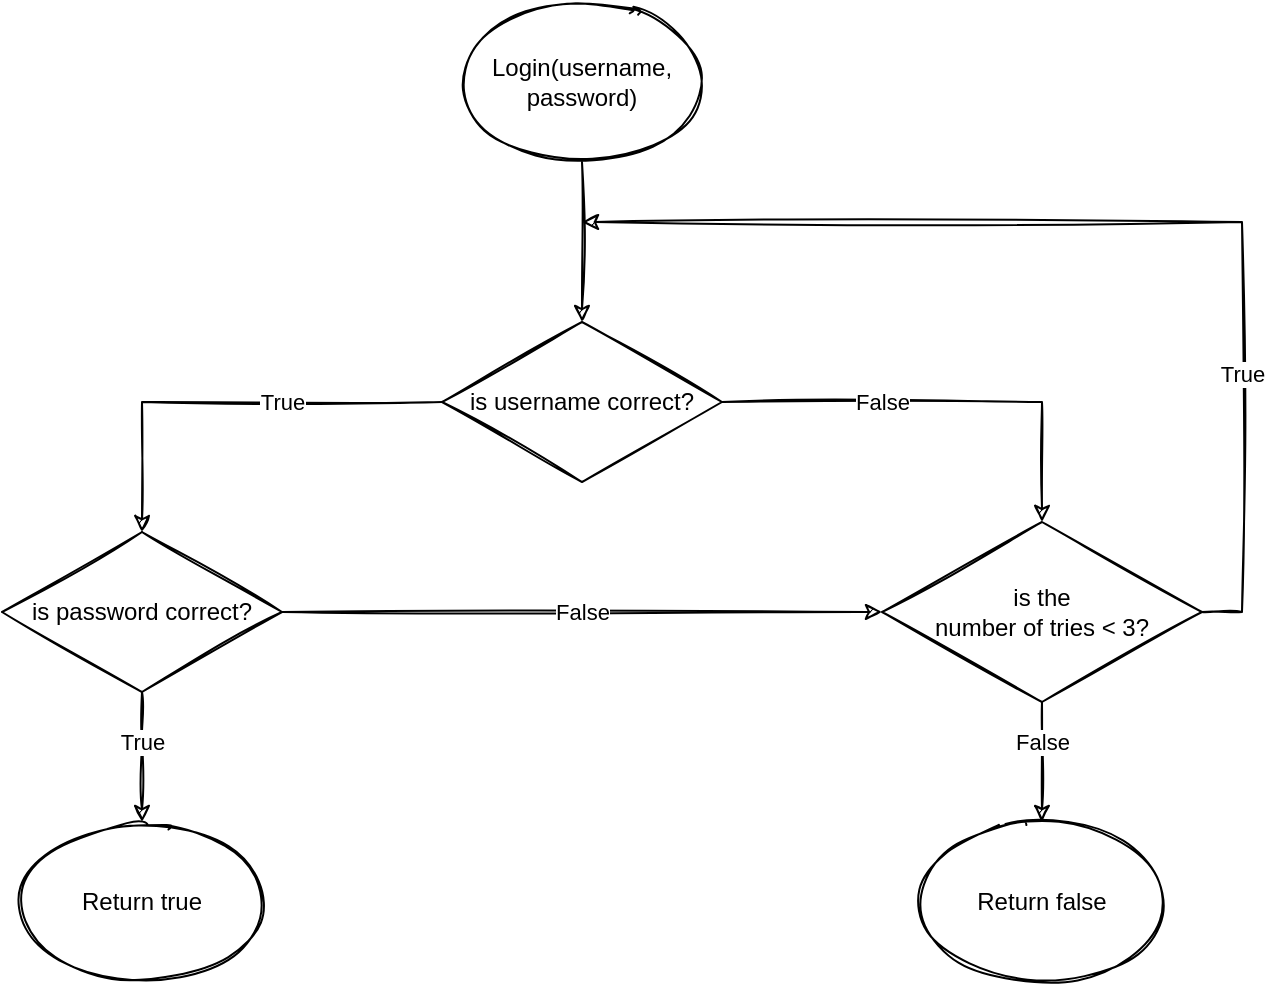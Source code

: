 <mxfile version="16.5.1" type="device" pages="6"><diagram id="C5RBs43oDa-KdzZeNtuy" name="Login function"><mxGraphModel dx="1040" dy="786" grid="1" gridSize="10" guides="1" tooltips="1" connect="1" arrows="1" fold="1" page="1" pageScale="1" pageWidth="827" pageHeight="1169" math="0" shadow="0"><root><mxCell id="WIyWlLk6GJQsqaUBKTNV-0"/><mxCell id="WIyWlLk6GJQsqaUBKTNV-1" parent="WIyWlLk6GJQsqaUBKTNV-0"/><mxCell id="t925n92I6kfM098cS_mH-0" value="Login(username, password)" style="ellipse;whiteSpace=wrap;html=1;sketch=1;" parent="WIyWlLk6GJQsqaUBKTNV-1" vertex="1"><mxGeometry x="370" y="80" width="120" height="80" as="geometry"/></mxCell><mxCell id="t925n92I6kfM098cS_mH-5" value="" style="edgeStyle=orthogonalEdgeStyle;rounded=0;orthogonalLoop=1;jettySize=auto;html=1;sketch=1;" parent="WIyWlLk6GJQsqaUBKTNV-1" source="t925n92I6kfM098cS_mH-0" target="t925n92I6kfM098cS_mH-4" edge="1"><mxGeometry relative="1" as="geometry"><mxPoint x="430" y="290" as="sourcePoint"/></mxGeometry></mxCell><mxCell id="t925n92I6kfM098cS_mH-7" value="False" style="edgeStyle=orthogonalEdgeStyle;rounded=0;orthogonalLoop=1;jettySize=auto;html=1;sketch=1;" parent="WIyWlLk6GJQsqaUBKTNV-1" source="t925n92I6kfM098cS_mH-4" target="t925n92I6kfM098cS_mH-6" edge="1"><mxGeometry x="-0.273" relative="1" as="geometry"><mxPoint as="offset"/></mxGeometry></mxCell><mxCell id="t925n92I6kfM098cS_mH-10" value="True" style="edgeStyle=orthogonalEdgeStyle;rounded=0;orthogonalLoop=1;jettySize=auto;html=1;sketch=1;" parent="WIyWlLk6GJQsqaUBKTNV-1" source="t925n92I6kfM098cS_mH-4" target="t925n92I6kfM098cS_mH-9" edge="1"><mxGeometry x="-0.256" relative="1" as="geometry"><mxPoint as="offset"/></mxGeometry></mxCell><mxCell id="t925n92I6kfM098cS_mH-4" value="is username correct?" style="rhombus;whiteSpace=wrap;html=1;sketch=1;" parent="WIyWlLk6GJQsqaUBKTNV-1" vertex="1"><mxGeometry x="360" y="240" width="140" height="80" as="geometry"/></mxCell><mxCell id="t925n92I6kfM098cS_mH-14" value="True" style="edgeStyle=orthogonalEdgeStyle;rounded=0;orthogonalLoop=1;jettySize=auto;html=1;sketch=1;" parent="WIyWlLk6GJQsqaUBKTNV-1" source="t925n92I6kfM098cS_mH-6" edge="1"><mxGeometry x="-0.488" relative="1" as="geometry"><mxPoint x="430" y="190" as="targetPoint"/><Array as="points"><mxPoint x="760" y="385"/><mxPoint x="760" y="190"/></Array><mxPoint as="offset"/><mxPoint x="780" y="500" as="sourcePoint"/></mxGeometry></mxCell><mxCell id="t925n92I6kfM098cS_mH-17" value="False" style="edgeStyle=orthogonalEdgeStyle;rounded=0;orthogonalLoop=1;jettySize=auto;html=1;exitX=0.5;exitY=1;exitDx=0;exitDy=0;sketch=1;" parent="WIyWlLk6GJQsqaUBKTNV-1" source="t925n92I6kfM098cS_mH-6" target="t925n92I6kfM098cS_mH-16" edge="1"><mxGeometry x="-0.333" relative="1" as="geometry"><mxPoint as="offset"/></mxGeometry></mxCell><mxCell id="t925n92I6kfM098cS_mH-6" value="is the &lt;br&gt;number of tries &amp;lt; 3?" style="rhombus;whiteSpace=wrap;html=1;sketch=1;" parent="WIyWlLk6GJQsqaUBKTNV-1" vertex="1"><mxGeometry x="580" y="340" width="160" height="90" as="geometry"/></mxCell><mxCell id="t925n92I6kfM098cS_mH-11" value="True" style="edgeStyle=orthogonalEdgeStyle;rounded=0;orthogonalLoop=1;jettySize=auto;html=1;exitX=0.5;exitY=1;exitDx=0;exitDy=0;entryX=0.5;entryY=0;entryDx=0;entryDy=0;sketch=1;" parent="WIyWlLk6GJQsqaUBKTNV-1" source="t925n92I6kfM098cS_mH-9" target="t925n92I6kfM098cS_mH-12" edge="1"><mxGeometry x="-0.231" relative="1" as="geometry"><mxPoint x="50" y="470" as="targetPoint"/><Array as="points"><mxPoint x="210" y="450"/><mxPoint x="210" y="450"/></Array><mxPoint as="offset"/></mxGeometry></mxCell><mxCell id="t925n92I6kfM098cS_mH-13" value="False" style="edgeStyle=orthogonalEdgeStyle;rounded=0;orthogonalLoop=1;jettySize=auto;html=1;exitX=1;exitY=0.5;exitDx=0;exitDy=0;sketch=1;" parent="WIyWlLk6GJQsqaUBKTNV-1" source="t925n92I6kfM098cS_mH-9" target="t925n92I6kfM098cS_mH-6" edge="1"><mxGeometry relative="1" as="geometry"/></mxCell><mxCell id="t925n92I6kfM098cS_mH-9" value="is password correct?" style="rhombus;whiteSpace=wrap;html=1;sketch=1;" parent="WIyWlLk6GJQsqaUBKTNV-1" vertex="1"><mxGeometry x="140" y="345" width="140" height="80" as="geometry"/></mxCell><mxCell id="t925n92I6kfM098cS_mH-12" value="Return true" style="ellipse;whiteSpace=wrap;html=1;sketch=1;" parent="WIyWlLk6GJQsqaUBKTNV-1" vertex="1"><mxGeometry x="150" y="490" width="120" height="80" as="geometry"/></mxCell><mxCell id="t925n92I6kfM098cS_mH-16" value="Return false" style="ellipse;whiteSpace=wrap;html=1;sketch=1;" parent="WIyWlLk6GJQsqaUBKTNV-1" vertex="1"><mxGeometry x="600" y="490" width="120" height="80" as="geometry"/></mxCell></root></mxGraphModel></diagram><diagram id="LB39Ul9gQcBkLmHZiFzh" name="printReservation function"><mxGraphModel dx="1040" dy="786" grid="1" gridSize="10" guides="1" tooltips="1" connect="1" arrows="1" fold="1" page="1" pageScale="1" pageWidth="850" pageHeight="1100" math="0" shadow="0"><root><mxCell id="rUp_y4LXYDVRnJ2AIttL-0"/><mxCell id="rUp_y4LXYDVRnJ2AIttL-1" parent="rUp_y4LXYDVRnJ2AIttL-0"/><mxCell id="4enXnASqmYUxNDviz5Yd-0" value="printReservation&lt;br&gt;(customer details)" style="ellipse;whiteSpace=wrap;html=1;sketch=1;" parent="rUp_y4LXYDVRnJ2AIttL-1" vertex="1"><mxGeometry x="363" y="30" width="122" height="70" as="geometry"/></mxCell><mxCell id="4enXnASqmYUxNDviz5Yd-4" value="" style="edgeStyle=orthogonalEdgeStyle;rounded=0;orthogonalLoop=1;jettySize=auto;html=1;exitX=0.5;exitY=1;exitDx=0;exitDy=0;sketch=1;" parent="rUp_y4LXYDVRnJ2AIttL-1" source="4enXnASqmYUxNDviz5Yd-0" target="4enXnASqmYUxNDviz5Yd-5" edge="1"><mxGeometry relative="1" as="geometry"><mxPoint x="425" y="170" as="sourcePoint"/><mxPoint x="425" y="250" as="targetPoint"/></mxGeometry></mxCell><mxCell id="7dkznW5eyaVDycjg8ga4-1" value="" style="edgeStyle=orthogonalEdgeStyle;rounded=0;orthogonalLoop=1;jettySize=auto;html=1;sketch=1;" parent="rUp_y4LXYDVRnJ2AIttL-1" source="4enXnASqmYUxNDviz5Yd-5" target="7dkznW5eyaVDycjg8ga4-0" edge="1"><mxGeometry relative="1" as="geometry"/></mxCell><mxCell id="4enXnASqmYUxNDviz5Yd-5" value="Format receipt output with customer details" style="rounded=0;whiteSpace=wrap;html=1;sketch=1;" parent="rUp_y4LXYDVRnJ2AIttL-1" vertex="1"><mxGeometry x="365" y="160" width="120" height="60" as="geometry"/></mxCell><mxCell id="4enXnASqmYUxNDviz5Yd-9" value="" style="edgeStyle=orthogonalEdgeStyle;rounded=0;orthogonalLoop=1;jettySize=auto;html=1;sketch=1;" parent="rUp_y4LXYDVRnJ2AIttL-1" source="4enXnASqmYUxNDviz5Yd-6" target="4enXnASqmYUxNDviz5Yd-8" edge="1"><mxGeometry relative="1" as="geometry"/></mxCell><mxCell id="4enXnASqmYUxNDviz5Yd-6" value="save formatted receipt and totalPrice as &quot;result&quot;" style="rounded=0;whiteSpace=wrap;html=1;sketch=1;" parent="rUp_y4LXYDVRnJ2AIttL-1" vertex="1"><mxGeometry x="365" y="350" width="120" height="60" as="geometry"/></mxCell><mxCell id="4enXnASqmYUxNDviz5Yd-8" value="return result" style="ellipse;whiteSpace=wrap;html=1;rounded=0;sketch=1;" parent="rUp_y4LXYDVRnJ2AIttL-1" vertex="1"><mxGeometry x="365" y="440" width="120" height="60" as="geometry"/></mxCell><mxCell id="7dkznW5eyaVDycjg8ga4-2" style="edgeStyle=orthogonalEdgeStyle;rounded=0;orthogonalLoop=1;jettySize=auto;html=1;exitX=0.5;exitY=1;exitDx=0;exitDy=0;sketch=1;" parent="rUp_y4LXYDVRnJ2AIttL-1" source="7dkznW5eyaVDycjg8ga4-0" target="4enXnASqmYUxNDviz5Yd-6" edge="1"><mxGeometry relative="1" as="geometry"/></mxCell><mxCell id="7dkznW5eyaVDycjg8ga4-0" value="durationOfStay = checkOutDate - checkInDate&lt;br&gt;totalPrice = 350 * durationOfStay + relevant taxes" style="rounded=0;whiteSpace=wrap;html=1;align=left;sketch=1;" parent="rUp_y4LXYDVRnJ2AIttL-1" vertex="1"><mxGeometry x="282" y="260" width="286" height="60" as="geometry"/></mxCell></root></mxGraphModel></diagram><diagram id="u9pVCsmkVUfBhFiG2H6v" name="checkAvailability function"><mxGraphModel dx="1040" dy="786" grid="1" gridSize="10" guides="1" tooltips="1" connect="1" arrows="1" fold="1" page="1" pageScale="1" pageWidth="850" pageHeight="1100" math="0" shadow="0"><root><mxCell id="tejtm84EU_oC_RUSbDHz-0"/><mxCell id="tejtm84EU_oC_RUSbDHz-1" parent="tejtm84EU_oC_RUSbDHz-0"/><mxCell id="4nCa4hyneS4yg2B-jelC-0" value="checkAvailability&lt;br&gt;(roomID)" style="ellipse;whiteSpace=wrap;html=1;sketch=1;" parent="tejtm84EU_oC_RUSbDHz-1" vertex="1"><mxGeometry x="365" y="180" width="120" height="80" as="geometry"/></mxCell><mxCell id="EVObkrBycIDsnyhJivC2-3" value="" style="edgeStyle=orthogonalEdgeStyle;rounded=0;orthogonalLoop=1;jettySize=auto;html=1;sketch=1;" parent="tejtm84EU_oC_RUSbDHz-1" source="4nCa4hyneS4yg2B-jelC-0" target="EVObkrBycIDsnyhJivC2-2" edge="1"><mxGeometry relative="1" as="geometry"><mxPoint x="425" y="270" as="sourcePoint"/></mxGeometry></mxCell><mxCell id="EVObkrBycIDsnyhJivC2-5" value="" style="edgeStyle=orthogonalEdgeStyle;rounded=0;orthogonalLoop=1;jettySize=auto;html=1;sketch=1;" parent="tejtm84EU_oC_RUSbDHz-1" source="EVObkrBycIDsnyhJivC2-2" target="EVObkrBycIDsnyhJivC2-4" edge="1"><mxGeometry relative="1" as="geometry"/></mxCell><mxCell id="EVObkrBycIDsnyhJivC2-2" value="find Room that has the roomID" style="whiteSpace=wrap;html=1;sketch=1;" parent="tejtm84EU_oC_RUSbDHz-1" vertex="1"><mxGeometry x="365" y="350" width="120" height="60" as="geometry"/></mxCell><mxCell id="EVObkrBycIDsnyhJivC2-7" value="True" style="edgeStyle=orthogonalEdgeStyle;rounded=0;orthogonalLoop=1;jettySize=auto;html=1;sketch=1;" parent="tejtm84EU_oC_RUSbDHz-1" source="EVObkrBycIDsnyhJivC2-4" target="EVObkrBycIDsnyhJivC2-8" edge="1"><mxGeometry x="-0.366" relative="1" as="geometry"><mxPoint x="230" y="620" as="targetPoint"/><mxPoint as="offset"/></mxGeometry></mxCell><mxCell id="EVObkrBycIDsnyhJivC2-11" value="False" style="edgeStyle=orthogonalEdgeStyle;rounded=0;orthogonalLoop=1;jettySize=auto;html=1;sketch=1;" parent="tejtm84EU_oC_RUSbDHz-1" source="EVObkrBycIDsnyhJivC2-4" target="EVObkrBycIDsnyhJivC2-10" edge="1"><mxGeometry x="-0.333" relative="1" as="geometry"><mxPoint as="offset"/></mxGeometry></mxCell><mxCell id="EVObkrBycIDsnyhJivC2-4" value="Is the Date ArrayList&lt;br&gt;empty?" style="rhombus;whiteSpace=wrap;html=1;sketch=1;" parent="tejtm84EU_oC_RUSbDHz-1" vertex="1"><mxGeometry x="355" y="480" width="140" height="120" as="geometry"/></mxCell><mxCell id="EVObkrBycIDsnyhJivC2-8" value="return false" style="ellipse;whiteSpace=wrap;html=1;sketch=1;" parent="tejtm84EU_oC_RUSbDHz-1" vertex="1"><mxGeometry x="170" y="620" width="120" height="60" as="geometry"/></mxCell><mxCell id="EVObkrBycIDsnyhJivC2-10" value="return true" style="ellipse;whiteSpace=wrap;html=1;sketch=1;" parent="tejtm84EU_oC_RUSbDHz-1" vertex="1"><mxGeometry x="580" y="620" width="120" height="60" as="geometry"/></mxCell></root></mxGraphModel></diagram><diagram id="SbyNSOKVh3ZOmmbTZPlY" name="updateAvailability fucntion"><mxGraphModel dx="1040" dy="786" grid="1" gridSize="10" guides="1" tooltips="1" connect="1" arrows="1" fold="1" page="1" pageScale="1" pageWidth="850" pageHeight="1100" math="0" shadow="0"><root><mxCell id="sSPn4YDRt5Mn5FwjB2VK-0"/><mxCell id="sSPn4YDRt5Mn5FwjB2VK-1" parent="sSPn4YDRt5Mn5FwjB2VK-0"/><mxCell id="WxwJoecrv-5JPigWEvEt-0" value="updateAvailability&lt;br&gt;(checkInDate, checkOutDate)" style="ellipse;whiteSpace=wrap;html=1;sketch=1;" parent="sSPn4YDRt5Mn5FwjB2VK-1" vertex="1"><mxGeometry x="365" y="150" width="120" height="80" as="geometry"/></mxCell><mxCell id="WxwJoecrv-5JPigWEvEt-4" value="" style="edgeStyle=orthogonalEdgeStyle;rounded=0;orthogonalLoop=1;jettySize=auto;html=1;sketch=1;" parent="sSPn4YDRt5Mn5FwjB2VK-1" source="WxwJoecrv-5JPigWEvEt-0" target="WxwJoecrv-5JPigWEvEt-6" edge="1"><mxGeometry relative="1" as="geometry"><mxPoint x="424.5" y="230" as="sourcePoint"/><mxPoint x="424" y="310" as="targetPoint"/></mxGeometry></mxCell><mxCell id="WxwJoecrv-5JPigWEvEt-8" value="" style="edgeStyle=orthogonalEdgeStyle;rounded=0;orthogonalLoop=1;jettySize=auto;html=1;sketch=1;" parent="sSPn4YDRt5Mn5FwjB2VK-1" source="WxwJoecrv-5JPigWEvEt-6" target="WxwJoecrv-5JPigWEvEt-7" edge="1"><mxGeometry relative="1" as="geometry"/></mxCell><mxCell id="WxwJoecrv-5JPigWEvEt-6" value="startIndex = checkInDate index in ArrayList&lt;br&gt;&lt;div&gt;&lt;span&gt;endIndex =checkOutDate index in ArrayList&lt;/span&gt;&lt;/div&gt;" style="rounded=0;whiteSpace=wrap;html=1;align=left;sketch=1;" parent="sSPn4YDRt5Mn5FwjB2VK-1" vertex="1"><mxGeometry x="287" y="310" width="275" height="60" as="geometry"/></mxCell><mxCell id="WxwJoecrv-5JPigWEvEt-10" value="True" style="edgeStyle=orthogonalEdgeStyle;rounded=0;orthogonalLoop=1;jettySize=auto;html=1;sketch=1;" parent="sSPn4YDRt5Mn5FwjB2VK-1" source="WxwJoecrv-5JPigWEvEt-7" target="WxwJoecrv-5JPigWEvEt-9" edge="1"><mxGeometry relative="1" as="geometry"/></mxCell><mxCell id="WxwJoecrv-5JPigWEvEt-17" value="False" style="edgeStyle=orthogonalEdgeStyle;rounded=0;orthogonalLoop=1;jettySize=auto;html=1;exitX=1;exitY=0.5;exitDx=0;exitDy=0;sketch=1;" parent="sSPn4YDRt5Mn5FwjB2VK-1" source="WxwJoecrv-5JPigWEvEt-7" target="WxwJoecrv-5JPigWEvEt-15" edge="1"><mxGeometry x="-0.304" relative="1" as="geometry"><mxPoint as="offset"/></mxGeometry></mxCell><mxCell id="WxwJoecrv-5JPigWEvEt-7" value="is startIndex &amp;lt;= endIndex?" style="rhombus;whiteSpace=wrap;html=1;align=center;rounded=0;sketch=1;" parent="sSPn4YDRt5Mn5FwjB2VK-1" vertex="1"><mxGeometry x="356.75" y="440" width="135.5" height="80" as="geometry"/></mxCell><mxCell id="WxwJoecrv-5JPigWEvEt-12" value="" style="edgeStyle=orthogonalEdgeStyle;rounded=0;orthogonalLoop=1;jettySize=auto;html=1;sketch=1;" parent="sSPn4YDRt5Mn5FwjB2VK-1" source="WxwJoecrv-5JPigWEvEt-9" target="WxwJoecrv-5JPigWEvEt-11" edge="1"><mxGeometry relative="1" as="geometry"/></mxCell><mxCell id="WxwJoecrv-5JPigWEvEt-9" value="remove item that is at the index of startIndex from the ArrayList" style="whiteSpace=wrap;html=1;rounded=0;sketch=1;" parent="sSPn4YDRt5Mn5FwjB2VK-1" vertex="1"><mxGeometry x="179" y="530" width="120" height="60" as="geometry"/></mxCell><mxCell id="WxwJoecrv-5JPigWEvEt-13" style="edgeStyle=orthogonalEdgeStyle;rounded=0;orthogonalLoop=1;jettySize=auto;html=1;sketch=1;" parent="sSPn4YDRt5Mn5FwjB2VK-1" source="WxwJoecrv-5JPigWEvEt-11" edge="1"><mxGeometry relative="1" as="geometry"><mxPoint x="425" y="400" as="targetPoint"/><mxPoint x="175" y="700" as="sourcePoint"/><Array as="points"><mxPoint x="155" y="700"/><mxPoint x="155" y="400"/></Array></mxGeometry></mxCell><mxCell id="WxwJoecrv-5JPigWEvEt-11" value="startIndex = startIndex + 1" style="whiteSpace=wrap;html=1;rounded=0;sketch=1;" parent="sSPn4YDRt5Mn5FwjB2VK-1" vertex="1"><mxGeometry x="179" y="670" width="120" height="60" as="geometry"/></mxCell><mxCell id="WxwJoecrv-5JPigWEvEt-15" value="return an ArrayList of Date type" style="ellipse;whiteSpace=wrap;html=1;sketch=1;" parent="sSPn4YDRt5Mn5FwjB2VK-1" vertex="1"><mxGeometry x="549" y="540" width="150" height="80" as="geometry"/></mxCell></root></mxGraphModel></diagram><diagram id="Ged2ID_FCRoJZb_2JlnY" name="searchRoom(roomView)"><mxGraphModel dx="1040" dy="786" grid="1" gridSize="10" guides="1" tooltips="1" connect="1" arrows="1" fold="1" page="1" pageScale="1" pageWidth="850" pageHeight="1100" math="0" shadow="0"><root><mxCell id="NCkFlZMBmy9B-TW2n1CY-0"/><mxCell id="NCkFlZMBmy9B-TW2n1CY-1" parent="NCkFlZMBmy9B-TW2n1CY-0"/><mxCell id="NCkFlZMBmy9B-TW2n1CY-4" value="" style="edgeStyle=orthogonalEdgeStyle;rounded=0;orthogonalLoop=1;jettySize=auto;html=1;sketch=1;" parent="NCkFlZMBmy9B-TW2n1CY-1" source="NCkFlZMBmy9B-TW2n1CY-2" target="NCkFlZMBmy9B-TW2n1CY-9" edge="1"><mxGeometry relative="1" as="geometry"><mxPoint x="485" y="210" as="targetPoint"/></mxGeometry></mxCell><mxCell id="NCkFlZMBmy9B-TW2n1CY-2" value="searchRoom&lt;br&gt;(roomView)" style="ellipse;whiteSpace=wrap;html=1;sketch=1;" parent="NCkFlZMBmy9B-TW2n1CY-1" vertex="1"><mxGeometry x="425" y="50" width="120" height="80" as="geometry"/></mxCell><mxCell id="NCkFlZMBmy9B-TW2n1CY-12" value="True" style="edgeStyle=orthogonalEdgeStyle;rounded=0;orthogonalLoop=1;jettySize=auto;html=1;sketch=1;" parent="NCkFlZMBmy9B-TW2n1CY-1" source="NCkFlZMBmy9B-TW2n1CY-8" target="NCkFlZMBmy9B-TW2n1CY-13" edge="1"><mxGeometry x="-0.301" relative="1" as="geometry"><mxPoint x="265" y="460" as="targetPoint"/><mxPoint as="offset"/></mxGeometry></mxCell><mxCell id="NCkFlZMBmy9B-TW2n1CY-19" style="edgeStyle=orthogonalEdgeStyle;rounded=0;orthogonalLoop=1;jettySize=auto;html=1;exitX=1;exitY=0.5;exitDx=0;exitDy=0;sketch=1;" parent="NCkFlZMBmy9B-TW2n1CY-1" source="NCkFlZMBmy9B-TW2n1CY-8" target="NCkFlZMBmy9B-TW2n1CY-20" edge="1"><mxGeometry relative="1" as="geometry"><mxPoint x="765.0" y="500" as="targetPoint"/></mxGeometry></mxCell><mxCell id="NCkFlZMBmy9B-TW2n1CY-8" value="is counter &amp;lt; Room ArrayList length?" style="rhombus;whiteSpace=wrap;html=1;sketch=1;" parent="NCkFlZMBmy9B-TW2n1CY-1" vertex="1"><mxGeometry x="417.5" y="340" width="135" height="100" as="geometry"/></mxCell><mxCell id="NCkFlZMBmy9B-TW2n1CY-10" value="" style="edgeStyle=orthogonalEdgeStyle;rounded=0;orthogonalLoop=1;jettySize=auto;html=1;sketch=1;" parent="NCkFlZMBmy9B-TW2n1CY-1" source="NCkFlZMBmy9B-TW2n1CY-9" target="NCkFlZMBmy9B-TW2n1CY-8" edge="1"><mxGeometry relative="1" as="geometry"/></mxCell><mxCell id="NCkFlZMBmy9B-TW2n1CY-9" value="counter =0&lt;br&gt;result = empty ArrayList" style="rounded=0;whiteSpace=wrap;html=1;align=left;sketch=1;" parent="NCkFlZMBmy9B-TW2n1CY-1" vertex="1"><mxGeometry x="410" y="210" width="150" height="60" as="geometry"/></mxCell><mxCell id="NCkFlZMBmy9B-TW2n1CY-15" value="False" style="edgeStyle=orthogonalEdgeStyle;rounded=0;orthogonalLoop=1;jettySize=auto;html=1;exitX=0;exitY=0.5;exitDx=0;exitDy=0;sketch=1;" parent="NCkFlZMBmy9B-TW2n1CY-1" source="NCkFlZMBmy9B-TW2n1CY-13" target="NCkFlZMBmy9B-TW2n1CY-16" edge="1"><mxGeometry relative="1" as="geometry"><mxPoint x="104.947" y="640" as="targetPoint"/></mxGeometry></mxCell><mxCell id="NCkFlZMBmy9B-TW2n1CY-17" value="True" style="edgeStyle=orthogonalEdgeStyle;rounded=0;orthogonalLoop=1;jettySize=auto;html=1;exitX=1;exitY=0.5;exitDx=0;exitDy=0;sketch=1;" parent="NCkFlZMBmy9B-TW2n1CY-1" source="NCkFlZMBmy9B-TW2n1CY-13" target="NCkFlZMBmy9B-TW2n1CY-18" edge="1"><mxGeometry relative="1" as="geometry"><mxPoint x="445" y="630" as="targetPoint"/></mxGeometry></mxCell><mxCell id="NCkFlZMBmy9B-TW2n1CY-13" value="is roomView == Room item's roomView property?" style="rhombus;whiteSpace=wrap;html=1;sketch=1;" parent="NCkFlZMBmy9B-TW2n1CY-1" vertex="1"><mxGeometry x="165" y="450" width="210" height="140" as="geometry"/></mxCell><mxCell id="NCkFlZMBmy9B-TW2n1CY-21" style="edgeStyle=orthogonalEdgeStyle;rounded=0;orthogonalLoop=1;jettySize=auto;html=1;exitX=0;exitY=0.5;exitDx=0;exitDy=0;sketch=1;" parent="NCkFlZMBmy9B-TW2n1CY-1" source="NCkFlZMBmy9B-TW2n1CY-16" edge="1"><mxGeometry relative="1" as="geometry"><mxPoint x="485" y="300" as="targetPoint"/><Array as="points"><mxPoint x="25" y="670"/><mxPoint x="25" y="300"/></Array></mxGeometry></mxCell><mxCell id="NCkFlZMBmy9B-TW2n1CY-16" value="counter = counter + 1" style="rounded=0;whiteSpace=wrap;html=1;sketch=1;" parent="NCkFlZMBmy9B-TW2n1CY-1" vertex="1"><mxGeometry x="45" y="640" width="120" height="60" as="geometry"/></mxCell><mxCell id="NCkFlZMBmy9B-TW2n1CY-18" value="&#10;&#10;&lt;span style=&quot;color: rgb(0, 0, 0); font-family: helvetica; font-size: 12px; font-style: normal; font-weight: 400; letter-spacing: normal; text-align: center; text-indent: 0px; text-transform: none; word-spacing: 0px; background-color: rgb(248, 249, 250); display: inline; float: none;&quot;&gt;Add Room item into result&lt;/span&gt;&#10;&#10;" style="rounded=0;whiteSpace=wrap;html=1;sketch=1;" parent="NCkFlZMBmy9B-TW2n1CY-1" vertex="1"><mxGeometry x="375" y="640" width="120" height="60" as="geometry"/></mxCell><mxCell id="NCkFlZMBmy9B-TW2n1CY-20" value="return result" style="ellipse;whiteSpace=wrap;html=1;sketch=1;" parent="NCkFlZMBmy9B-TW2n1CY-1" vertex="1"><mxGeometry x="705" y="500" width="120" height="80" as="geometry"/></mxCell></root></mxGraphModel></diagram><diagram id="ITpgu5l7qziRY3prHJ5U" name="Booking flow"><mxGraphModel dx="1795" dy="715" grid="1" gridSize="10" guides="1" tooltips="1" connect="1" arrows="1" fold="1" page="1" pageScale="1" pageWidth="850" pageHeight="1100" math="0" shadow="0"><root><mxCell id="j9dK3E6pnMsZde5N43QE-0"/><mxCell id="j9dK3E6pnMsZde5N43QE-1" parent="j9dK3E6pnMsZde5N43QE-0"/><mxCell id="violhUyONAOKomNwQrNQ-1" value="" style="edgeStyle=orthogonalEdgeStyle;rounded=0;orthogonalLoop=1;jettySize=auto;html=1;sketch=1;" parent="j9dK3E6pnMsZde5N43QE-1" source="tp-mXL1JjHLWftsFEfJa-0" target="violhUyONAOKomNwQrNQ-0" edge="1"><mxGeometry relative="1" as="geometry"/></mxCell><mxCell id="tp-mXL1JjHLWftsFEfJa-0" value="START" style="ellipse;whiteSpace=wrap;html=1;sketch=1;" parent="j9dK3E6pnMsZde5N43QE-1" vertex="1"><mxGeometry x="365" y="50" width="120" height="80" as="geometry"/></mxCell><mxCell id="violhUyONAOKomNwQrNQ-4" value="" style="edgeStyle=orthogonalEdgeStyle;rounded=0;orthogonalLoop=1;jettySize=auto;html=1;sketch=1;" parent="j9dK3E6pnMsZde5N43QE-1" source="EgQ6q3aQIDtBvB-oo3PZ-0" target="violhUyONAOKomNwQrNQ-3" edge="1"><mxGeometry relative="1" as="geometry"/></mxCell><mxCell id="EgQ6q3aQIDtBvB-oo3PZ-0" value="Login(username, password)" style="shape=process;whiteSpace=wrap;html=1;backgroundOutline=1;sketch=1;" parent="j9dK3E6pnMsZde5N43QE-1" vertex="1"><mxGeometry x="365" y="330" width="120" height="60" as="geometry"/></mxCell><mxCell id="violhUyONAOKomNwQrNQ-2" value="" style="edgeStyle=orthogonalEdgeStyle;rounded=0;orthogonalLoop=1;jettySize=auto;html=1;sketch=1;" parent="j9dK3E6pnMsZde5N43QE-1" source="violhUyONAOKomNwQrNQ-0" target="EgQ6q3aQIDtBvB-oo3PZ-0" edge="1"><mxGeometry relative="1" as="geometry"/></mxCell><mxCell id="violhUyONAOKomNwQrNQ-0" value="READ username, password" style="shape=parallelogram;perimeter=parallelogramPerimeter;whiteSpace=wrap;html=1;fixedSize=1;sketch=1;" parent="j9dK3E6pnMsZde5N43QE-1" vertex="1"><mxGeometry x="357.5" y="220" width="135" height="60" as="geometry"/></mxCell><mxCell id="violhUyONAOKomNwQrNQ-6" value="True" style="edgeStyle=orthogonalEdgeStyle;rounded=0;orthogonalLoop=1;jettySize=auto;html=1;sketch=1;" parent="j9dK3E6pnMsZde5N43QE-1" source="violhUyONAOKomNwQrNQ-3" target="violhUyONAOKomNwQrNQ-5" edge="1"><mxGeometry x="-0.29" relative="1" as="geometry"><mxPoint as="offset"/></mxGeometry></mxCell><mxCell id="h2OX8Ebj1huw5Q-h5s2i-11" value="False" style="edgeStyle=orthogonalEdgeStyle;rounded=0;orthogonalLoop=1;jettySize=auto;html=1;exitX=1;exitY=0.5;exitDx=0;exitDy=0;sketch=1;" edge="1" parent="j9dK3E6pnMsZde5N43QE-1" source="violhUyONAOKomNwQrNQ-3"><mxGeometry x="-0.123" relative="1" as="geometry"><mxPoint x="425" y="160" as="targetPoint"/><Array as="points"><mxPoint x="560" y="490"/><mxPoint x="560" y="160"/></Array><mxPoint as="offset"/></mxGeometry></mxCell><mxCell id="violhUyONAOKomNwQrNQ-3" value="is login successful?" style="rhombus;whiteSpace=wrap;html=1;sketch=1;" parent="j9dK3E6pnMsZde5N43QE-1" vertex="1"><mxGeometry x="367" y="440" width="115" height="100" as="geometry"/></mxCell><mxCell id="violhUyONAOKomNwQrNQ-8" value="" style="edgeStyle=orthogonalEdgeStyle;rounded=0;orthogonalLoop=1;jettySize=auto;html=1;sketch=1;" parent="j9dK3E6pnMsZde5N43QE-1" source="violhUyONAOKomNwQrNQ-5" target="violhUyONAOKomNwQrNQ-7" edge="1"><mxGeometry relative="1" as="geometry"/></mxCell><mxCell id="violhUyONAOKomNwQrNQ-5" value="READ customer booking details" style="shape=parallelogram;perimeter=parallelogramPerimeter;whiteSpace=wrap;html=1;fixedSize=1;sketch=1;" parent="j9dK3E6pnMsZde5N43QE-1" vertex="1"><mxGeometry x="150" y="550" width="120" height="60" as="geometry"/></mxCell><mxCell id="h2OX8Ebj1huw5Q-h5s2i-6" value="" style="edgeStyle=orthogonalEdgeStyle;rounded=0;orthogonalLoop=1;jettySize=auto;html=1;sketch=1;" edge="1" parent="j9dK3E6pnMsZde5N43QE-1" source="violhUyONAOKomNwQrNQ-7" target="h2OX8Ebj1huw5Q-h5s2i-5"><mxGeometry relative="1" as="geometry"/></mxCell><mxCell id="violhUyONAOKomNwQrNQ-7" value="availableRooms = searchRoom(roomView)" style="shape=process;whiteSpace=wrap;html=1;backgroundOutline=1;sketch=1;" parent="j9dK3E6pnMsZde5N43QE-1" vertex="1"><mxGeometry x="110" y="690" width="200" height="60" as="geometry"/></mxCell><mxCell id="D4705Ur1sgMW78t6NUR9-6" value="true" style="edgeStyle=orthogonalEdgeStyle;rounded=0;orthogonalLoop=1;jettySize=auto;html=1;sketch=1;" parent="j9dK3E6pnMsZde5N43QE-1" source="D4705Ur1sgMW78t6NUR9-0" target="D4705Ur1sgMW78t6NUR9-5" edge="1"><mxGeometry relative="1" as="geometry"/></mxCell><mxCell id="h2OX8Ebj1huw5Q-h5s2i-0" value="false" style="edgeStyle=orthogonalEdgeStyle;rounded=0;orthogonalLoop=1;jettySize=auto;html=1;exitX=1;exitY=0.5;exitDx=0;exitDy=0;sketch=1;" edge="1" parent="j9dK3E6pnMsZde5N43QE-1" source="D4705Ur1sgMW78t6NUR9-0" target="h2OX8Ebj1huw5Q-h5s2i-1"><mxGeometry x="-0.32" relative="1" as="geometry"><mxPoint x="180" y="1230" as="targetPoint"/><mxPoint as="offset"/></mxGeometry></mxCell><mxCell id="D4705Ur1sgMW78t6NUR9-0" value="is counter &amp;lt; &lt;br&gt;availableRooms length" style="rhombus;whiteSpace=wrap;html=1;sketch=1;" parent="j9dK3E6pnMsZde5N43QE-1" vertex="1"><mxGeometry x="-135" y="1080" width="150" height="110" as="geometry"/></mxCell><mxCell id="h2OX8Ebj1huw5Q-h5s2i-4" value="" style="edgeStyle=orthogonalEdgeStyle;rounded=0;orthogonalLoop=1;jettySize=auto;html=1;sketch=1;" edge="1" parent="j9dK3E6pnMsZde5N43QE-1" source="D4705Ur1sgMW78t6NUR9-1" target="D4705Ur1sgMW78t6NUR9-0"><mxGeometry relative="1" as="geometry"/></mxCell><mxCell id="D4705Ur1sgMW78t6NUR9-1" value="counter = 0" style="rounded=0;whiteSpace=wrap;html=1;sketch=1;" parent="j9dK3E6pnMsZde5N43QE-1" vertex="1"><mxGeometry x="-120" y="950" width="120" height="60" as="geometry"/></mxCell><mxCell id="D4705Ur1sgMW78t6NUR9-9" value="" style="edgeStyle=orthogonalEdgeStyle;rounded=0;orthogonalLoop=1;jettySize=auto;html=1;sketch=1;" parent="j9dK3E6pnMsZde5N43QE-1" source="D4705Ur1sgMW78t6NUR9-3" target="D4705Ur1sgMW78t6NUR9-8" edge="1"><mxGeometry relative="1" as="geometry"/></mxCell><mxCell id="D4705Ur1sgMW78t6NUR9-3" value="availability = checkAvailability(roomID)" style="shape=process;whiteSpace=wrap;html=1;backgroundOutline=1;sketch=1;" parent="j9dK3E6pnMsZde5N43QE-1" vertex="1"><mxGeometry x="-385" y="1320" width="170" height="60" as="geometry"/></mxCell><mxCell id="D4705Ur1sgMW78t6NUR9-7" value="" style="edgeStyle=orthogonalEdgeStyle;rounded=0;orthogonalLoop=1;jettySize=auto;html=1;sketch=1;" parent="j9dK3E6pnMsZde5N43QE-1" source="D4705Ur1sgMW78t6NUR9-5" target="D4705Ur1sgMW78t6NUR9-3" edge="1"><mxGeometry relative="1" as="geometry"/></mxCell><mxCell id="D4705Ur1sgMW78t6NUR9-5" value="roomID = &lt;br&gt;availableRooms[counter]'s roomID" style="whiteSpace=wrap;html=1;sketch=1;" parent="j9dK3E6pnMsZde5N43QE-1" vertex="1"><mxGeometry x="-400" y="1210" width="200" height="60" as="geometry"/></mxCell><mxCell id="LmAlUBGN6qysenVluYIi-1" value="false" style="edgeStyle=orthogonalEdgeStyle;rounded=0;orthogonalLoop=1;jettySize=auto;html=1;sketch=1;" parent="j9dK3E6pnMsZde5N43QE-1" source="D4705Ur1sgMW78t6NUR9-8" target="LmAlUBGN6qysenVluYIi-0" edge="1"><mxGeometry x="-0.405" relative="1" as="geometry"><mxPoint as="offset"/></mxGeometry></mxCell><mxCell id="LmAlUBGN6qysenVluYIi-3" value="true" style="edgeStyle=orthogonalEdgeStyle;rounded=0;orthogonalLoop=1;jettySize=auto;html=1;exitX=1;exitY=0.5;exitDx=0;exitDy=0;sketch=1;" parent="j9dK3E6pnMsZde5N43QE-1" source="D4705Ur1sgMW78t6NUR9-8" target="LmAlUBGN6qysenVluYIi-4" edge="1"><mxGeometry relative="1" as="geometry"><mxPoint x="-110" y="1560" as="targetPoint"/></mxGeometry></mxCell><mxCell id="D4705Ur1sgMW78t6NUR9-8" value="is availability true?" style="rhombus;whiteSpace=wrap;html=1;sketch=1;" parent="j9dK3E6pnMsZde5N43QE-1" vertex="1"><mxGeometry x="-355" y="1450" width="110" height="80" as="geometry"/></mxCell><mxCell id="LmAlUBGN6qysenVluYIi-2" style="edgeStyle=orthogonalEdgeStyle;rounded=0;orthogonalLoop=1;jettySize=auto;html=1;exitX=0;exitY=0.5;exitDx=0;exitDy=0;sketch=1;" parent="j9dK3E6pnMsZde5N43QE-1" source="LmAlUBGN6qysenVluYIi-0" edge="1"><mxGeometry relative="1" as="geometry"><mxPoint x="-60" y="1056.46" as="targetPoint"/><Array as="points"><mxPoint x="-550" y="1590"/><mxPoint x="-550" y="1056"/></Array></mxGeometry></mxCell><mxCell id="LmAlUBGN6qysenVluYIi-0" value="counter = counter + 1" style="whiteSpace=wrap;html=1;sketch=1;" parent="j9dK3E6pnMsZde5N43QE-1" vertex="1"><mxGeometry x="-530" y="1560" width="120" height="60" as="geometry"/></mxCell><mxCell id="LmAlUBGN6qysenVluYIi-6" value="no" style="edgeStyle=orthogonalEdgeStyle;rounded=0;orthogonalLoop=1;jettySize=auto;html=1;entryX=1;entryY=0.5;entryDx=0;entryDy=0;sketch=1;" parent="j9dK3E6pnMsZde5N43QE-1" source="LmAlUBGN6qysenVluYIi-4" target="LmAlUBGN6qysenVluYIi-0" edge="1"><mxGeometry x="-0.522" relative="1" as="geometry"><mxPoint x="-315" y="1700" as="targetPoint"/><mxPoint as="offset"/></mxGeometry></mxCell><mxCell id="zE3o0KWS8BLFgFGivV_M-3" value="yes" style="edgeStyle=orthogonalEdgeStyle;rounded=0;orthogonalLoop=1;jettySize=auto;html=1;sketch=1;" parent="j9dK3E6pnMsZde5N43QE-1" source="LmAlUBGN6qysenVluYIi-4" target="zE3o0KWS8BLFgFGivV_M-1" edge="1"><mxGeometry relative="1" as="geometry"/></mxCell><mxCell id="LmAlUBGN6qysenVluYIi-4" value="does the Room have the &lt;br&gt;dates the customer wants?" style="rhombus;whiteSpace=wrap;html=1;sketch=1;" parent="j9dK3E6pnMsZde5N43QE-1" vertex="1"><mxGeometry x="-210" y="1545" width="210" height="90" as="geometry"/></mxCell><mxCell id="zE3o0KWS8BLFgFGivV_M-0" value="" style="edgeStyle=orthogonalEdgeStyle;rounded=0;orthogonalLoop=1;jettySize=auto;html=1;sketch=1;" parent="j9dK3E6pnMsZde5N43QE-1" source="zE3o0KWS8BLFgFGivV_M-1" target="zE3o0KWS8BLFgFGivV_M-2" edge="1"><mxGeometry relative="1" as="geometry"/></mxCell><mxCell id="zE3o0KWS8BLFgFGivV_M-1" value="updateAvailability&lt;br&gt;(checkIndate, checkOutDate)" style="shape=process;whiteSpace=wrap;html=1;backgroundOutline=1;sketch=1;" parent="j9dK3E6pnMsZde5N43QE-1" vertex="1"><mxGeometry x="-205" y="1700" width="200" height="60" as="geometry"/></mxCell><mxCell id="zE3o0KWS8BLFgFGivV_M-2" value="printReceipt(customer details)" style="shape=process;whiteSpace=wrap;html=1;backgroundOutline=1;sketch=1;" parent="j9dK3E6pnMsZde5N43QE-1" vertex="1"><mxGeometry x="-205" y="1840" width="200" height="60" as="geometry"/></mxCell><mxCell id="h2OX8Ebj1huw5Q-h5s2i-1" value="PRINT &quot;Hotel is fully occupied&quot;" style="shape=parallelogram;perimeter=parallelogramPerimeter;whiteSpace=wrap;html=1;fixedSize=1;sketch=1;" vertex="1" parent="j9dK3E6pnMsZde5N43QE-1"><mxGeometry x="80" y="1240" width="160" height="60" as="geometry"/></mxCell><mxCell id="h2OX8Ebj1huw5Q-h5s2i-7" value="false" style="edgeStyle=orthogonalEdgeStyle;rounded=0;orthogonalLoop=1;jettySize=auto;html=1;exitX=0;exitY=0.5;exitDx=0;exitDy=0;sketch=1;" edge="1" parent="j9dK3E6pnMsZde5N43QE-1" source="h2OX8Ebj1huw5Q-h5s2i-5" target="D4705Ur1sgMW78t6NUR9-1"><mxGeometry x="-0.333" relative="1" as="geometry"><mxPoint as="offset"/></mxGeometry></mxCell><mxCell id="h2OX8Ebj1huw5Q-h5s2i-8" value="true" style="edgeStyle=orthogonalEdgeStyle;rounded=0;orthogonalLoop=1;jettySize=auto;html=1;exitX=1;exitY=0.5;exitDx=0;exitDy=0;sketch=1;" edge="1" parent="j9dK3E6pnMsZde5N43QE-1" source="h2OX8Ebj1huw5Q-h5s2i-5" target="h2OX8Ebj1huw5Q-h5s2i-9"><mxGeometry relative="1" as="geometry"><mxPoint x="520" y="930" as="targetPoint"/></mxGeometry></mxCell><mxCell id="h2OX8Ebj1huw5Q-h5s2i-5" value="is availableRooms length == 0?" style="rhombus;whiteSpace=wrap;html=1;sketch=1;" vertex="1" parent="j9dK3E6pnMsZde5N43QE-1"><mxGeometry x="145" y="800" width="130" height="80" as="geometry"/></mxCell><mxCell id="h2OX8Ebj1huw5Q-h5s2i-9" value="PRINT &quot;Sorry, there are &lt;br&gt;no more rooms availabe&quot;" style="shape=parallelogram;perimeter=parallelogramPerimeter;whiteSpace=wrap;html=1;fixedSize=1;sketch=1;" vertex="1" parent="j9dK3E6pnMsZde5N43QE-1"><mxGeometry x="410" y="930" width="170" height="60" as="geometry"/></mxCell></root></mxGraphModel></diagram></mxfile>